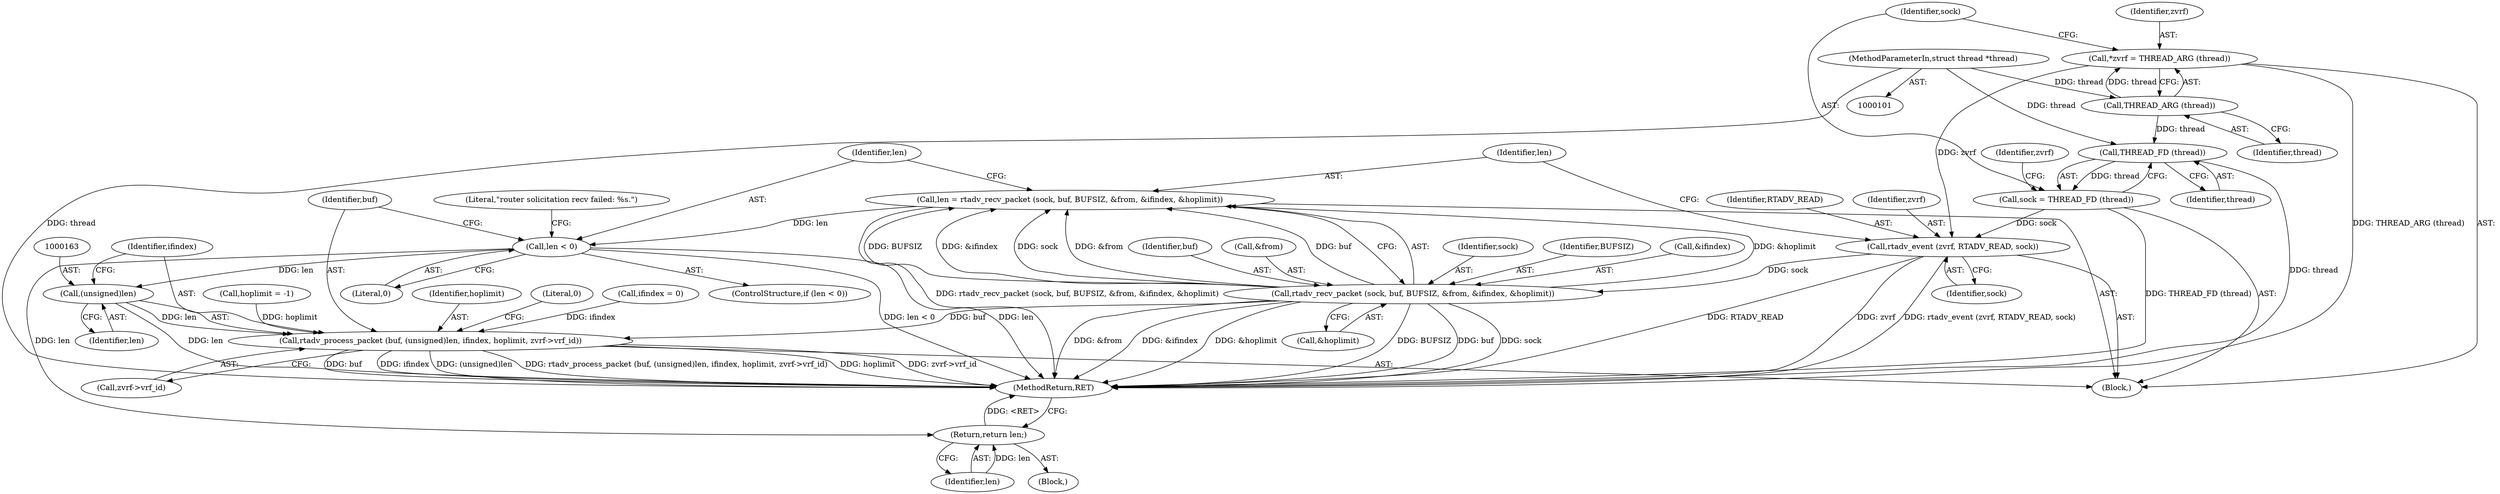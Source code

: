 digraph "0_quagga_cfb1fae25f8c092e0d17073eaf7bd428ce1cd546@API" {
"1000137" [label="(Call,len = rtadv_recv_packet (sock, buf, BUFSIZ, &from, &ifindex, &hoplimit))"];
"1000139" [label="(Call,rtadv_recv_packet (sock, buf, BUFSIZ, &from, &ifindex, &hoplimit))"];
"1000133" [label="(Call,rtadv_event (zvrf, RTADV_READ, sock))"];
"1000118" [label="(Call,*zvrf = THREAD_ARG (thread))"];
"1000120" [label="(Call,THREAD_ARG (thread))"];
"1000102" [label="(MethodParameterIn,struct thread *thread)"];
"1000122" [label="(Call,sock = THREAD_FD (thread))"];
"1000124" [label="(Call,THREAD_FD (thread))"];
"1000150" [label="(Call,len < 0)"];
"1000158" [label="(Return,return len;)"];
"1000162" [label="(Call,(unsigned)len)"];
"1000160" [label="(Call,rtadv_process_packet (buf, (unsigned)len, ifindex, hoplimit, zvrf->vrf_id))"];
"1000133" [label="(Call,rtadv_event (zvrf, RTADV_READ, sock))"];
"1000143" [label="(Call,&from)"];
"1000161" [label="(Identifier,buf)"];
"1000124" [label="(Call,THREAD_FD (thread))"];
"1000137" [label="(Call,len = rtadv_recv_packet (sock, buf, BUFSIZ, &from, &ifindex, &hoplimit))"];
"1000150" [label="(Call,len < 0)"];
"1000141" [label="(Identifier,buf)"];
"1000134" [label="(Identifier,zvrf)"];
"1000118" [label="(Call,*zvrf = THREAD_ARG (thread))"];
"1000123" [label="(Identifier,sock)"];
"1000125" [label="(Identifier,thread)"];
"1000152" [label="(Literal,0)"];
"1000155" [label="(Literal,\"router solicitation recv failed: %s.\")"];
"1000166" [label="(Identifier,hoplimit)"];
"1000119" [label="(Identifier,zvrf)"];
"1000164" [label="(Identifier,len)"];
"1000159" [label="(Identifier,len)"];
"1000140" [label="(Identifier,sock)"];
"1000142" [label="(Identifier,BUFSIZ)"];
"1000120" [label="(Call,THREAD_ARG (thread))"];
"1000162" [label="(Call,(unsigned)len)"];
"1000145" [label="(Call,&ifindex)"];
"1000129" [label="(Identifier,zvrf)"];
"1000171" [label="(Literal,0)"];
"1000138" [label="(Identifier,len)"];
"1000135" [label="(Identifier,RTADV_READ)"];
"1000103" [label="(Block,)"];
"1000121" [label="(Identifier,thread)"];
"1000139" [label="(Call,rtadv_recv_packet (sock, buf, BUFSIZ, &from, &ifindex, &hoplimit))"];
"1000158" [label="(Return,return len;)"];
"1000102" [label="(MethodParameterIn,struct thread *thread)"];
"1000149" [label="(ControlStructure,if (len < 0))"];
"1000153" [label="(Block,)"];
"1000109" [label="(Call,ifindex = 0)"];
"1000113" [label="(Call,hoplimit = -1)"];
"1000122" [label="(Call,sock = THREAD_FD (thread))"];
"1000172" [label="(MethodReturn,RET)"];
"1000147" [label="(Call,&hoplimit)"];
"1000160" [label="(Call,rtadv_process_packet (buf, (unsigned)len, ifindex, hoplimit, zvrf->vrf_id))"];
"1000167" [label="(Call,zvrf->vrf_id)"];
"1000151" [label="(Identifier,len)"];
"1000165" [label="(Identifier,ifindex)"];
"1000136" [label="(Identifier,sock)"];
"1000137" -> "1000103"  [label="AST: "];
"1000137" -> "1000139"  [label="CFG: "];
"1000138" -> "1000137"  [label="AST: "];
"1000139" -> "1000137"  [label="AST: "];
"1000151" -> "1000137"  [label="CFG: "];
"1000137" -> "1000172"  [label="DDG: rtadv_recv_packet (sock, buf, BUFSIZ, &from, &ifindex, &hoplimit)"];
"1000139" -> "1000137"  [label="DDG: &hoplimit"];
"1000139" -> "1000137"  [label="DDG: BUFSIZ"];
"1000139" -> "1000137"  [label="DDG: &ifindex"];
"1000139" -> "1000137"  [label="DDG: sock"];
"1000139" -> "1000137"  [label="DDG: &from"];
"1000139" -> "1000137"  [label="DDG: buf"];
"1000137" -> "1000150"  [label="DDG: len"];
"1000139" -> "1000147"  [label="CFG: "];
"1000140" -> "1000139"  [label="AST: "];
"1000141" -> "1000139"  [label="AST: "];
"1000142" -> "1000139"  [label="AST: "];
"1000143" -> "1000139"  [label="AST: "];
"1000145" -> "1000139"  [label="AST: "];
"1000147" -> "1000139"  [label="AST: "];
"1000139" -> "1000172"  [label="DDG: BUFSIZ"];
"1000139" -> "1000172"  [label="DDG: buf"];
"1000139" -> "1000172"  [label="DDG: sock"];
"1000139" -> "1000172"  [label="DDG: &from"];
"1000139" -> "1000172"  [label="DDG: &ifindex"];
"1000139" -> "1000172"  [label="DDG: &hoplimit"];
"1000133" -> "1000139"  [label="DDG: sock"];
"1000139" -> "1000160"  [label="DDG: buf"];
"1000133" -> "1000103"  [label="AST: "];
"1000133" -> "1000136"  [label="CFG: "];
"1000134" -> "1000133"  [label="AST: "];
"1000135" -> "1000133"  [label="AST: "];
"1000136" -> "1000133"  [label="AST: "];
"1000138" -> "1000133"  [label="CFG: "];
"1000133" -> "1000172"  [label="DDG: zvrf"];
"1000133" -> "1000172"  [label="DDG: rtadv_event (zvrf, RTADV_READ, sock)"];
"1000133" -> "1000172"  [label="DDG: RTADV_READ"];
"1000118" -> "1000133"  [label="DDG: zvrf"];
"1000122" -> "1000133"  [label="DDG: sock"];
"1000118" -> "1000103"  [label="AST: "];
"1000118" -> "1000120"  [label="CFG: "];
"1000119" -> "1000118"  [label="AST: "];
"1000120" -> "1000118"  [label="AST: "];
"1000123" -> "1000118"  [label="CFG: "];
"1000118" -> "1000172"  [label="DDG: THREAD_ARG (thread)"];
"1000120" -> "1000118"  [label="DDG: thread"];
"1000120" -> "1000121"  [label="CFG: "];
"1000121" -> "1000120"  [label="AST: "];
"1000102" -> "1000120"  [label="DDG: thread"];
"1000120" -> "1000124"  [label="DDG: thread"];
"1000102" -> "1000101"  [label="AST: "];
"1000102" -> "1000172"  [label="DDG: thread"];
"1000102" -> "1000124"  [label="DDG: thread"];
"1000122" -> "1000103"  [label="AST: "];
"1000122" -> "1000124"  [label="CFG: "];
"1000123" -> "1000122"  [label="AST: "];
"1000124" -> "1000122"  [label="AST: "];
"1000129" -> "1000122"  [label="CFG: "];
"1000122" -> "1000172"  [label="DDG: THREAD_FD (thread)"];
"1000124" -> "1000122"  [label="DDG: thread"];
"1000124" -> "1000125"  [label="CFG: "];
"1000125" -> "1000124"  [label="AST: "];
"1000124" -> "1000172"  [label="DDG: thread"];
"1000150" -> "1000149"  [label="AST: "];
"1000150" -> "1000152"  [label="CFG: "];
"1000151" -> "1000150"  [label="AST: "];
"1000152" -> "1000150"  [label="AST: "];
"1000155" -> "1000150"  [label="CFG: "];
"1000161" -> "1000150"  [label="CFG: "];
"1000150" -> "1000172"  [label="DDG: len"];
"1000150" -> "1000172"  [label="DDG: len < 0"];
"1000150" -> "1000158"  [label="DDG: len"];
"1000150" -> "1000162"  [label="DDG: len"];
"1000158" -> "1000153"  [label="AST: "];
"1000158" -> "1000159"  [label="CFG: "];
"1000159" -> "1000158"  [label="AST: "];
"1000172" -> "1000158"  [label="CFG: "];
"1000158" -> "1000172"  [label="DDG: <RET>"];
"1000159" -> "1000158"  [label="DDG: len"];
"1000162" -> "1000160"  [label="AST: "];
"1000162" -> "1000164"  [label="CFG: "];
"1000163" -> "1000162"  [label="AST: "];
"1000164" -> "1000162"  [label="AST: "];
"1000165" -> "1000162"  [label="CFG: "];
"1000162" -> "1000172"  [label="DDG: len"];
"1000162" -> "1000160"  [label="DDG: len"];
"1000160" -> "1000103"  [label="AST: "];
"1000160" -> "1000167"  [label="CFG: "];
"1000161" -> "1000160"  [label="AST: "];
"1000165" -> "1000160"  [label="AST: "];
"1000166" -> "1000160"  [label="AST: "];
"1000167" -> "1000160"  [label="AST: "];
"1000171" -> "1000160"  [label="CFG: "];
"1000160" -> "1000172"  [label="DDG: (unsigned)len"];
"1000160" -> "1000172"  [label="DDG: rtadv_process_packet (buf, (unsigned)len, ifindex, hoplimit, zvrf->vrf_id)"];
"1000160" -> "1000172"  [label="DDG: hoplimit"];
"1000160" -> "1000172"  [label="DDG: zvrf->vrf_id"];
"1000160" -> "1000172"  [label="DDG: buf"];
"1000160" -> "1000172"  [label="DDG: ifindex"];
"1000109" -> "1000160"  [label="DDG: ifindex"];
"1000113" -> "1000160"  [label="DDG: hoplimit"];
}

